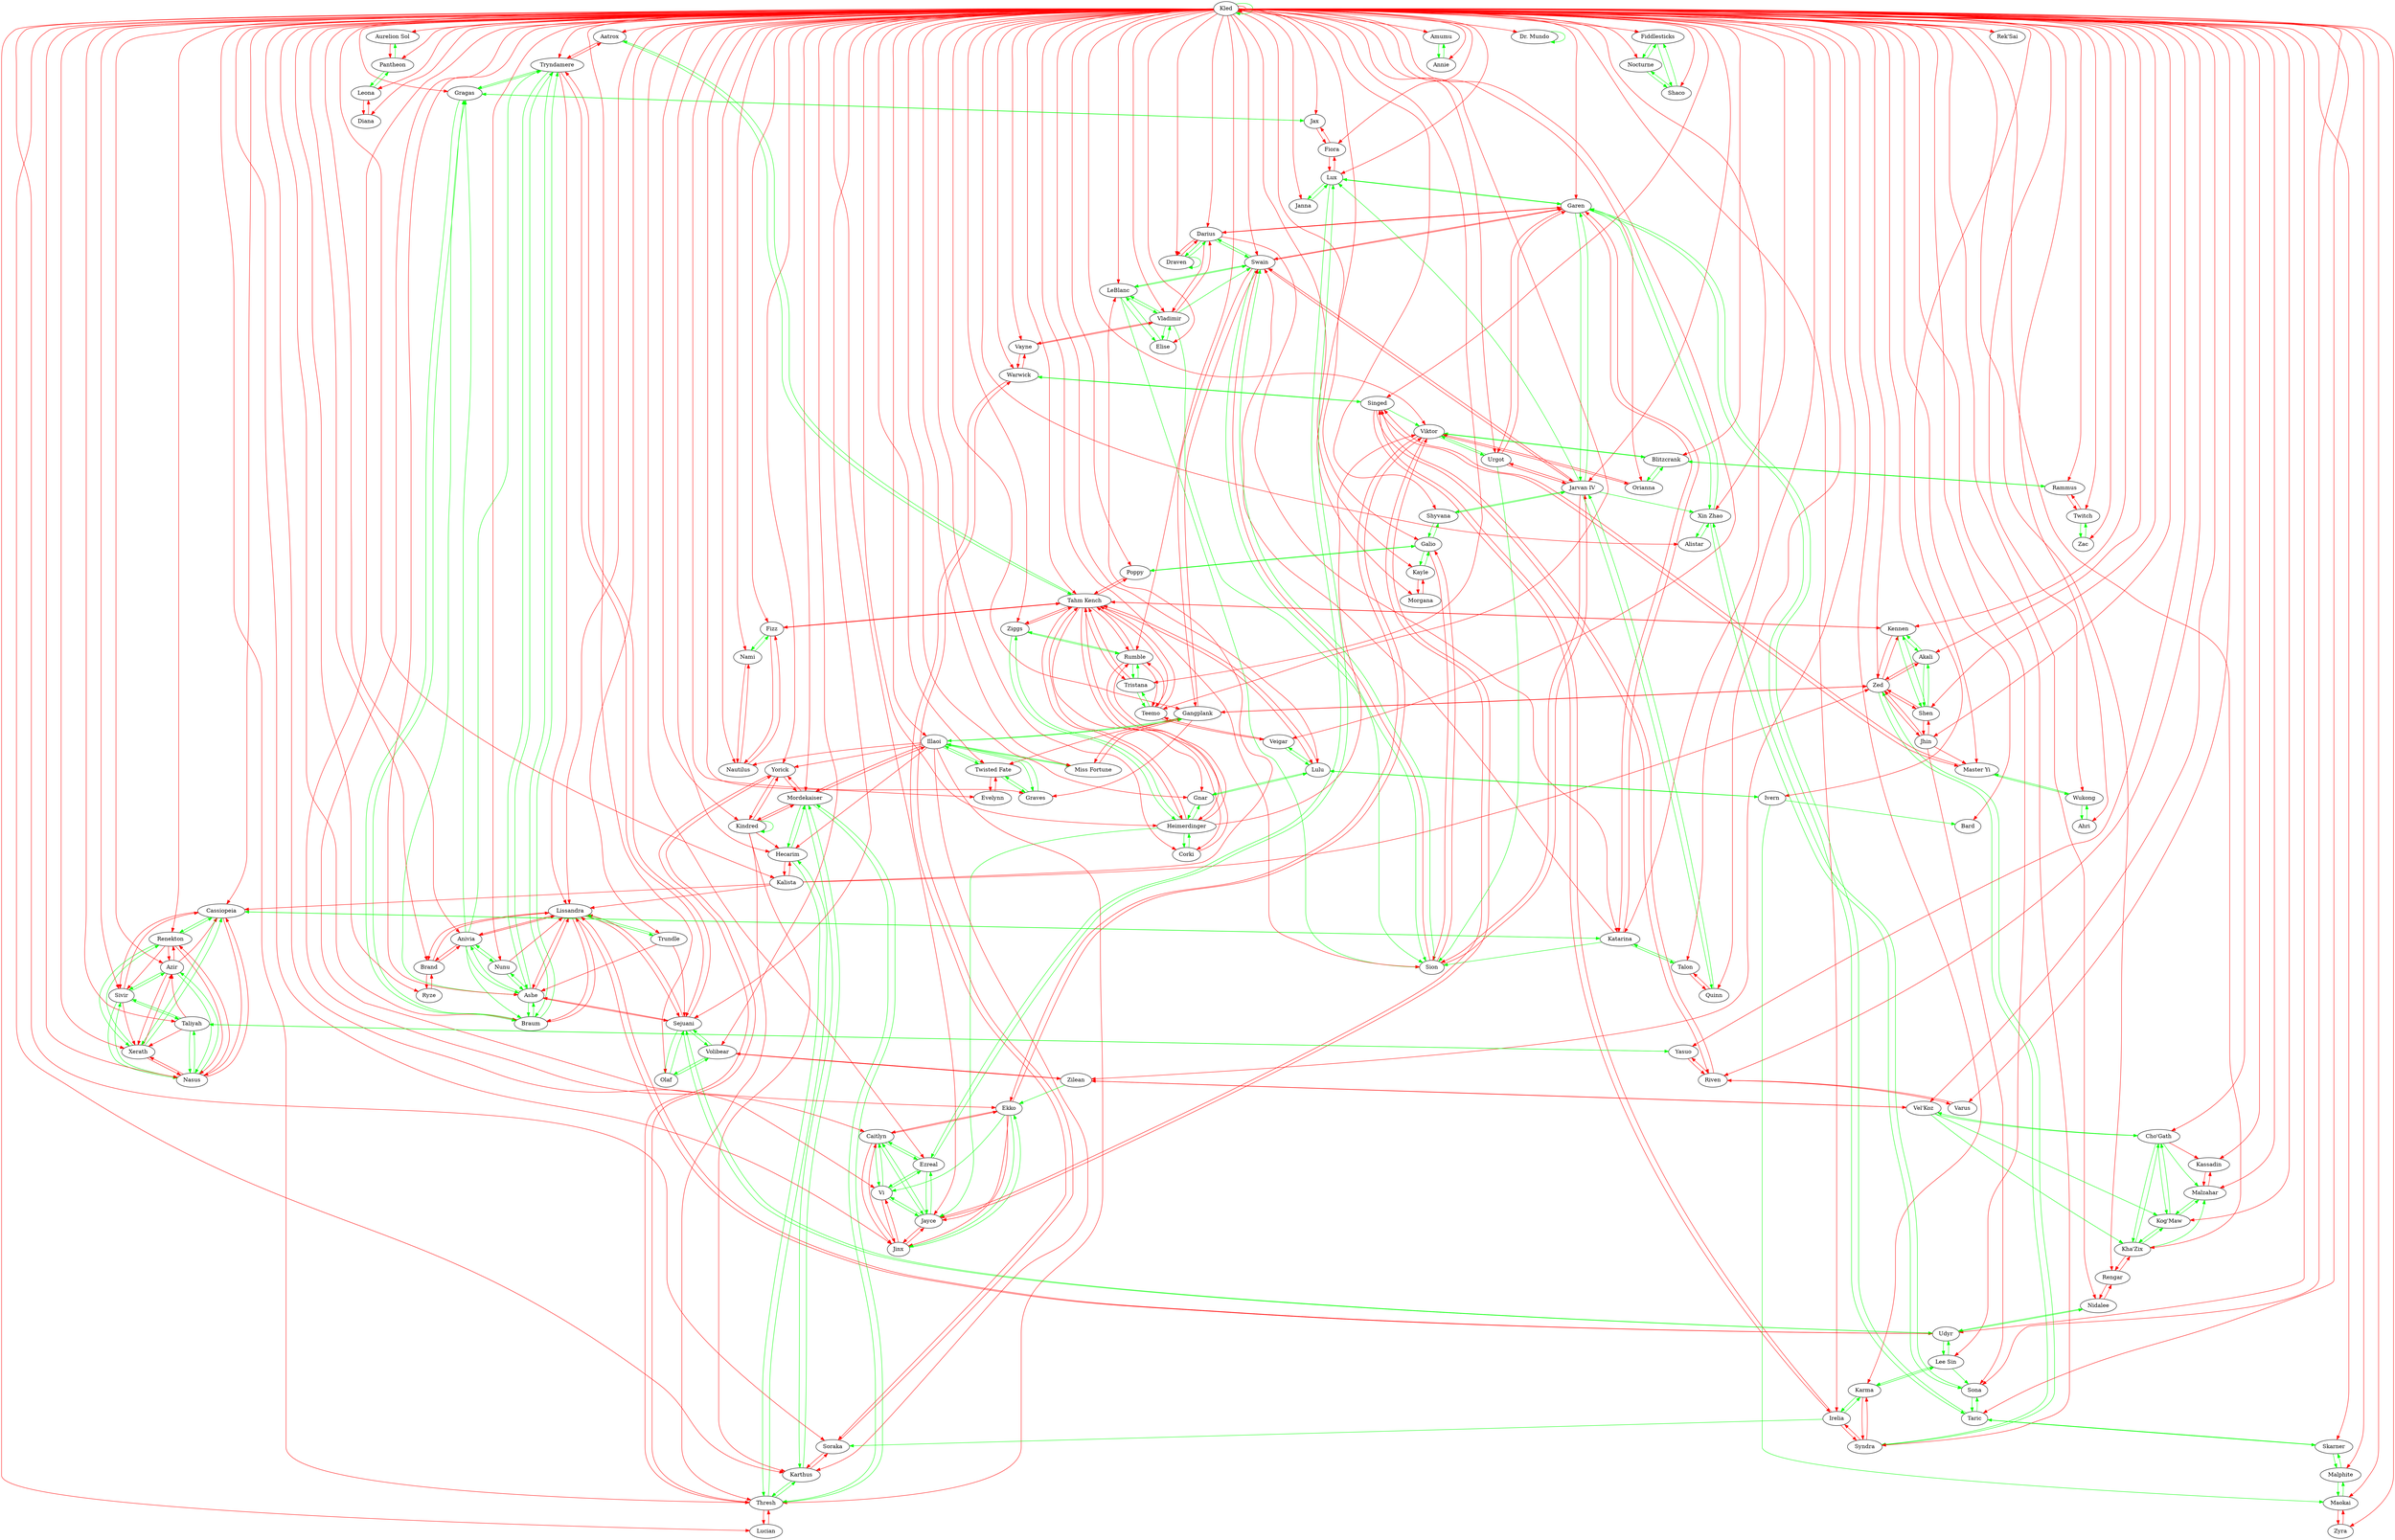 digraph G {
  edge [color = red];
  Aatrox -> Tryndamere;
  Akali -> Zed
  Anivia -> Brand
  Anivia -> Lissandra
  Ashe -> Lissandra
  Ashe -> Sejuani
  "Aurelion Sol" -> Pantheon
  Azir -> Cassiopeia
  Azir -> Renekton
  Azir -> Xerath
  Brand -> Anivia
  Brand -> Lissandra
  Brand -> Ryze
  Braum -> Lissandra
  Caitlyn -> Ekko
  Caitlyn -> Jinx
  Cassiopeia -> Nasus
  Cassiopeia -> Sivir
  "Cho'Gath" -> Kassadin
  Corki -> "Tahm Kench"
  Darius -> Draven
  Darius -> Garen
  Darius -> Katarina
  Darius -> Vladimir
  Diana -> Leona
  Draven -> Darius
  Ekko -> Caitlyn
  Ekko -> Jayce
  Ekko -> Jinx
  Ekko -> Viktor
  Evelynn -> "Twisted Fate"
  Fiora -> Jax
  Fiora -> Lux
  Fizz -> Nautilus
  Fizz -> "Tahm Kench"
  Galio -> Sion
  Gangplank -> Graves
  Gangplank -> "Miss Fortune"
  Gangplank -> Swain
  Gangplank -> "Twisted Fate"
  Gangplank -> Zed
  Garen -> Darius
  Garen -> Katarina
  Garen -> Swain
  Garen -> Urgot
  Hecarim -> Kalista
  Heimerdinger -> Rumble
  Heimerdinger -> "Tahm Kench"
  Heimerdinger -> Viktor
  Illaoi -> Hecarim
  Illaoi -> Karthus
  Illaoi -> Mordekaiser
  Illaoi -> Nautilus
  Illaoi -> Thresh
  Illaoi -> Yorick
  Irelia -> Singed
  Irelia -> Syndra
  "Jarvan IV" -> Sion
  "Jarvan IV" -> Swain
  "Jarvan IV" -> Urgot
  Jax -> Fiora
  Jayce -> Jinx
  Jayce -> Viktor
  Jhin -> "Master Yi"
  Jhin -> Shen
  Jhin -> Sona
  Jhin -> Zed
  Jinx -> Caitlyn
  Jinx -> Jayce
  Jinx -> Vi
  Kalista -> Cassiopeia
  Kalista -> Hecarim
  Kalista -> LeBlanc
  Kalista -> Lissandra
  Kalista -> Zed
  Karma -> Syndra
  Karthus -> Soraka
  Kassadin -> Malzahar
  Katarina -> Garen
  Katarina -> Swain
  Kayle -> Morgana
  Kennen -> "Tahm Kench"
  Kennen -> Zed
  "Kha'Zix" -> Rengar
  Kindred -> Hecarim
  Kindred -> Karthus
  Kindred -> Mordekaiser
  Kindred -> Thresh
  Kindred -> Yorick
  Kled ->  Aatrox
  Kled ->  Ahri
  Kled ->  Akali
  Kled ->  Alistar
  Kled ->  Amumu
  Kled ->  Anivia
  Kled ->  Annie
  Kled ->  Ashe
  Kled ->  "Aurelion Sol"
  Kled ->  Azir
  Kled ->  Bard
  Kled ->  Blitzcrank
  Kled ->  Brand
  Kled ->  Braum
  Kled ->  Caitlyn
  Kled ->  Cassiopeia
  Kled ->  "Cho'Gath"
  Kled ->  Corki
  Kled ->  Darius
  Kled ->  Diana
  Kled ->  Draven
  Kled ->  "Dr. Mundo"
  Kled ->  Ekko
  Kled ->  Elise
  Kled ->  Evelynn
  Kled ->  Ezreal
  Kled ->  Fiddlesticks
  Kled ->  Fiora
  Kled ->  Fizz
  Kled ->  Galio
  Kled ->  Gangplank
  Kled ->  Garen
  Kled ->  Gnar
  Kled ->  Gragas
  Kled ->  Graves
  Kled ->  Hecarim
  Kled ->  Heimerdinger
  Kled ->  Illaoi
  Kled ->  Irelia
  Kled ->  Ivern
  Kled ->  Janna
  Kled ->  "Jarvan IV"
  Kled ->  Jax
  Kled ->  Jayce
  Kled ->  Jhin
  Kled ->  Jinx
  Kled ->  Kalista
  Kled ->  Karma
  Kled ->  Karthus
  Kled ->  Kassadin
  Kled ->  Katarina
  Kled ->  Kayle
  Kled ->  Kennen
  Kled ->  "Kha'Zix"
  Kled ->  Kindred
  Kled ->  Kled
  Kled ->  "Kog'Maw"
  Kled ->  LeBlanc
  Kled ->  "Lee Sin"
  Kled ->  Leona
  Kled ->  Lissandra
  Kled ->  Lucian
  Kled ->  Lulu
  Kled ->  Lux
  Kled ->  Malphite
  Kled ->  Malzahar
  Kled ->  Maokai
  Kled ->  "Master Yi"
  Kled ->  "Miss Fortune"
  Kled ->  Mordekaiser
  Kled ->  Morgana
  Kled ->  Nami
  Kled ->  Nasus
  Kled ->  Nautilus
  Kled ->  Nidalee
  Kled ->  Nocturne
  Kled ->  Nunu
  Kled ->  Olaf
  Kled ->  Orianna
  Kled ->  Pantheon
  Kled ->  Poppy
  Kled ->  Quinn
  Kled ->  Rammus
  Kled ->  "Rek'Sai"
  Kled ->  Renekton
  Kled ->  Rengar
  Kled ->  Riven
  Kled ->  Rumble
  Kled ->  Ryze
  Kled ->  Sejuani
  Kled ->  Shaco
  Kled ->  Shen
  Kled ->  Shyvana
  Kled ->  Singed
  Kled ->  Sion
  Kled ->  Sivir
  Kled ->  Skarner
  Kled ->  Sona
  Kled ->  Soraka
  Kled ->  Swain
  Kled ->  Syndra
  Kled ->  "Tahm Kench"
  Kled ->  Taliyah
  Kled ->  Talon
  Kled ->  Taric
  Kled ->  Teemo
  Kled ->  Thresh
  Kled ->  Tristana
  Kled ->  Trundle
  Kled ->  Tryndamere
  Kled ->  "Twisted Fate"
  Kled ->  Twitch
  Kled ->  Udyr
  Kled ->  Urgot
  Kled ->  Varus
  Kled ->  Vayne
  Kled ->  Veigar
  Kled ->  "Vel'Koz"
  Kled ->  Vi
  Kled ->  Viktor
  Kled ->  Vladimir
  Kled ->  Volibear
  Kled ->  Warwick
  Kled ->  Wukong
  Kled ->  Xerath
  Kled ->  "Xin Zhao"
  Kled ->  Yasuo
  Kled ->  Yorick
  Kled ->  Zac
  Kled ->  Zed
  Kled ->  Ziggs
  Kled ->  Zilean
  Kled ->  Zyra
  Leona -> Diana
  Lissandra -> Anivia
  Lissandra -> Ashe
  Lissandra -> Brand
  Lissandra -> Braum
  Lissandra -> Sejuani
  Lissandra -> Udyr
  Lulu -> "Tahm Kench"
  Lucian -> Thresh
  Lux -> Fiora
  Malzahar -> Kassadin
  Maokai -> Zyra
  "Master Yi" -> Singed
  "Miss Fortune" -> Gangplank
  Mordekaiser -> Illaoi
  Mordekaiser -> Kindred
  Mordekaiser -> Yorick
  Morgana -> Kayle
  Nami -> Nautilus
  Nasus -> Cassiopeia
  Nasus -> Renekton
  Nasus -> Xerath
  Nautilus -> Fizz
  Nautilus -> Nami
  Nidalee -> Rengar
  Nunu -> Lissandra
  Orianna -> Viktor
  Poppy -> "Tahm Kench"
  Quinn -> Talon
  Rammus -> Twitch
  Renekton -> Azir
  Renekton -> Nasus
  Renekton -> Sivir
  Rengar -> "Kha'Zix"
  Rengar -> Nidalee
  Riven -> Singed
  Riven -> Varus
  Riven -> Yasuo
  Rumble -> Heimerdinger
  Rumble -> "Tahm Kench"
  Rumble -> Teemo
  Ryze -> Brand
  Sejuani -> Ashe
  Sejuani -> Lissandra
  Sejuani -> Tryndamere
  Shen -> Jhin
  Shen -> Zed
  Singed -> Irelia
  Singed -> "Master Yi"
  Singed -> Riven
  Sion -> Galio
  Sion -> "Jarvan IV"
  Sion -> Swain
  Sivir -> Cassiopeia
  Sivir -> Xerath
  Soraka -> Karthus
  Soraka -> Warwick
  Swain -> Gangplank
  Swain -> Garen
  Swain -> "Jarvan IV"
  Syndra -> Irelia
  Syndra -> Karma
  "Tahm Kench" -> Corki
  "Tahm Kench" -> Fizz
  "Tahm Kench" -> Gnar
  "Tahm Kench" -> Heimerdinger
  "Tahm Kench" -> Kennen
  "Tahm Kench" -> Lulu
  "Tahm Kench" -> Poppy
  "Tahm Kench" -> Rumble
  "Tahm Kench" -> Teemo
  "Tahm Kench" -> Tristana
  "Tahm Kench" -> Ziggs
  Taliyah -> Azir
  Taliyah -> Xerath
  Talon -> Quinn
  Teemo -> Rumble
  Teemo -> "Tahm Kench"
  Teemo -> Veigar
  Thresh -> Lucian
  Thresh -> Yorick
  Tristana -> "Tahm Kench"
  Trundle -> Ashe
  Trundle -> Sejuani
  Tryndamere -> Aatrox
  Tryndamere -> Lissandra
  Tryndamere -> Sejuani
  "Twisted Fate" -> Evelynn
  Twitch -> Rammus
  Udyr -> Lissandra
  Urgot -> Garen
  Urgot -> "Jarvan IV"
  Varus -> Riven
  Vayne -> Vladimir
  Vayne -> Warwick
  Veigar -> Teemo
  "Vel'Koz" -> Zilean
  Vi -> Jinx
  Viktor -> Ekko
  Viktor -> Jayce
  Viktor -> Orianna
  Vladimir -> Darius
  Vladimir -> Vayne
  Volibear -> Zilean
  Warwick -> Soraka
  Warwick -> Vayne
  Xerath -> Azir
  Xerath -> Nasus
  Yasuo -> Riven
  Yorick -> Kindred
  Yorick -> Mordekaiser
  Yorick -> Thresh
  Zed -> Akali
  Zed -> Gangplank
  Zed -> Jhin
  Zed -> Kennen
  Zed -> Shen
  Ziggs -> "Tahm Kench"
  Zilean -> "Vel'Koz"
  Zilean -> Volibear
  Zyra -> Maokai

  edge [color = green];
  Aatrox -> "Tahm Kench"
  Ahri -> Wukong
  Akali -> Kennen
  Akali -> Shen
  Alistar -> "Xin Zhao"
  Amumu -> Annie
  Anivia -> Ashe
  Anivia -> Braum
  Anivia -> Gragas
  Anivia -> Nunu
  Anivia -> Tryndamere
  Annie -> Amumu
  Ashe -> Anivia
  Ashe -> Braum
  Ashe -> Gragas
  Ashe -> Nunu
  Ashe -> Tryndamere
  Azir -> Nasus
  Azir -> Sivir
  Blitzcrank -> Orianna
  Blitzcrank -> Rammus
  Blitzcrank -> Viktor
  Braum -> Ashe
  Braum -> Gragas
  Braum -> Tryndamere
  Caitlyn -> Ezreal
  Caitlyn -> Jayce
  Caitlyn -> Vi
  Cassiopeia -> Katarina
  Cassiopeia -> Renekton
  Cassiopeia -> Xerath
  "Cho'Gath" -> "Kha'Zix"
  "Cho'Gath" -> "Kog'Maw"
  "Cho'Gath" -> "Malzahar"
  "Cho'Gath" -> "Vel'Koz"
  Corki -> Heimerdinger
  Darius -> Draven
  Darius -> Swain
  "Dr. Mundo" -> "Dr. Mundo"
  Draven -> Darius
  Draven -> Draven
  Ekko -> Jinx
  Ekko -> Vi
  Elise -> LeBlanc
  Elise -> Vladimir
  Ezreal -> Caitlyn
  Ezreal -> Jayce
  Ezreal -> Lux
  Ezreal -> Vi
  Fiddlesticks -> Shaco
  Fiddlesticks -> Nocturne
  Fizz -> Nami
  Galio -> Kayle
  Galio -> Poppy
  Galio -> Shyvana
  Gangplank -> Illaoi
  Garen -> "Jarvan IV"
  Garen -> Lux
  Garen -> Taric
  Garen -> "Xin Zhao"
  Gnar -> Heimerdinger
  Gnar -> Lulu
  Gragas -> Braum
  Gragas -> Jax
  Gragas -> Tryndamere
  Graves -> Illaoi
  Graves -> "Twisted Fate"
  Hecarim -> Mordekaiser
  Hecarim -> Thresh
  Heimerdinger -> Corki
  Heimerdinger -> Gnar
  Heimerdinger -> Jayce
  Heimerdinger -> Ziggs
  Illaoi -> Gangplank
  Illaoi -> Graves
  Illaoi -> "Miss Fortune"
  Illaoi -> "Twisted Fate"
  Irelia -> Karma
  Irelia -> Soraka
  Ivern -> Bard
  Ivern -> Lulu
  Ivern -> Maokai
  Janna -> Lux
  "Jarvan IV" -> Garen
  "Jarvan IV" -> Lux
  "Jarvan IV" -> Quinn
  "Jarvan IV" -> Shyvana
  "Jarvan IV" -> "Xin Zhao"
  Jax -> Gragas
  Jayce -> Caitlyn
  Jayce -> Ezreal
  Jayce -> Vi
  Jinx -> Ekko
  Karma -> Irelia
  Karma -> "Lee Sin"
  Karthus -> Mordekaiser
  Karthus -> Thresh
  Katarina -> Cassiopeia
  Katarina -> Sion
  Katarina -> Talon
  Kayle -> Galio
  Kennen -> Akali
  Kennen -> Shen
  "Kha'Zix" -> "Cho'Gath"
  "Kha'Zix" -> "Kog'Maw"
  "Kha'Zix" -> Malzahar
  Kindred -> Kindred
  Kled -> Kled
  "Kog'Maw" -> "Cho'Gath"
  "Kog'Maw" -> "Kha'Zix"
  "Kog'Maw" -> Malzahar
  LeBlanc -> Elise
  LeBlanc -> Sion
  LeBlanc -> Swain
  LeBlanc -> Vladimir
  "Lee Sin" -> Karma
  "Lee Sin" -> Sona
  "Lee Sin" -> Udyr
  Leona -> Pantheon
  Lissandra -> Trundle
  Lulu -> Gnar
  Lulu -> Ivern
  Lulu -> Veigar
  Lux -> Ezreal
  Lux -> Garen
  Lux -> Janna
  Malzahar -> "Kog'Maw"
  Malphite -> Maokai
  Malphite -> Skarner
  Maokai -> Malphite
  "Master Yi" -> Wukong
  "Miss Fortune" -> Illaoi
  Mordekaiser -> Hecarim
  Mordekaiser -> Karthus
  Mordekaiser -> Thresh
  Nami -> Fizz
  Nasus -> Azir
  Nasus -> Sivir
  Nasus -> Taliyah
  Nidalee -> Udyr
  Nocturne -> Fiddlesticks
  Nocturne -> Shaco
  Nunu -> Anivia
  Nunu -> Ashe
  Olaf -> Sejuani
  Olaf -> Volibear
  Orianna -> Blitzcrank
  Pantheon -> "Aurelion Sol"
  Pantheon -> Leona
  Poppy -> Galio
  Quinn -> "Jarvan IV"
  Rammus -> Blitzcrank
  Renekton -> Cassiopeia
  Renekton -> Xerath
  Rumble -> Tristana
  Rumble -> Ziggs
  Sejuani -> Olaf
  Sejuani -> Udyr
  Sejuani -> Volibear
  Shaco -> Fiddlesticks
  Shaco -> Nocturne
  Shen -> Akali
  Shen -> Kennen
  Shyvana -> Galio
  Shyvana -> "Jarvan IV"
  Singed -> Viktor
  Singed -> Warwick
  Sion -> Swain
  Sivir -> Azir
  Sivir -> Nasus
  Sivir -> Taliyah
  Skarner -> Malphite
  Skarner -> Taric
  Sona -> Taric
  Sona -> "Xin Zhao"
  Swain -> Darius
  Swain -> LeBlanc
  Swain -> Sion
  Syndra -> Zed
  "Tahm Kench" -> Aatrox
  Taliyah -> Sivir
  Taliyah -> Nasus
  Taliyah -> Yasuo
  Talon -> Katarina
  Taric -> Garen
  Taric -> Skarner
  Taric -> Sona
  Teemo -> Tristana
  Thresh -> Hecarim
  Thresh -> Karthus
  Thresh -> Mordekaiser
  Tristana -> Rumble
  Tristana -> Teemo
  Trundle -> Lissandra
  Tryndamere -> Ashe
  Tryndamere -> Braum
  Tryndamere -> Gragas
  "Twisted Fate" -> Graves
  "Twisted Fate" -> Illaoi
  Twitch -> Zac
  Udyr -> "Lee Sin"
  Udyr -> Nidalee
  Udyr -> Sejuani
  Urgot -> Sion
  Urgot -> Viktor
  Veigar -> Lulu
  "Vel'Koz" -> "Cho'Gath"
  "Vel'Koz" -> "Kha'Zix"
  "Vel'Koz" -> "Kog'Maw"
  Vi -> Caitlyn
  Vi -> Ezreal
  Vi -> Jayce
  Viktor -> Blitzcrank
  Viktor -> Urgot
  Vladimir -> Elise
  Vladimir -> LeBlanc
  Vladimir -> Sion
  Vladimir -> Swain
  Volibear -> Olaf
  Volibear -> Sejuani
  Warwick -> Singed
  Wukong -> Ahri
  Wukong -> "Master Yi"
  Xerath -> Cassiopeia
  Xerath -> Renekton
  "Xin Zhao" -> Alistar
  "Xin Zhao" -> Garen
  "Xin Zhao" -> Sona
  Yasuo -> Taliyah
  Zac -> Twitch
  Zed -> Syndra
  Ziggs -> Heimerdinger
  Ziggs -> Rumble
  Zilean -> Ekko
}
